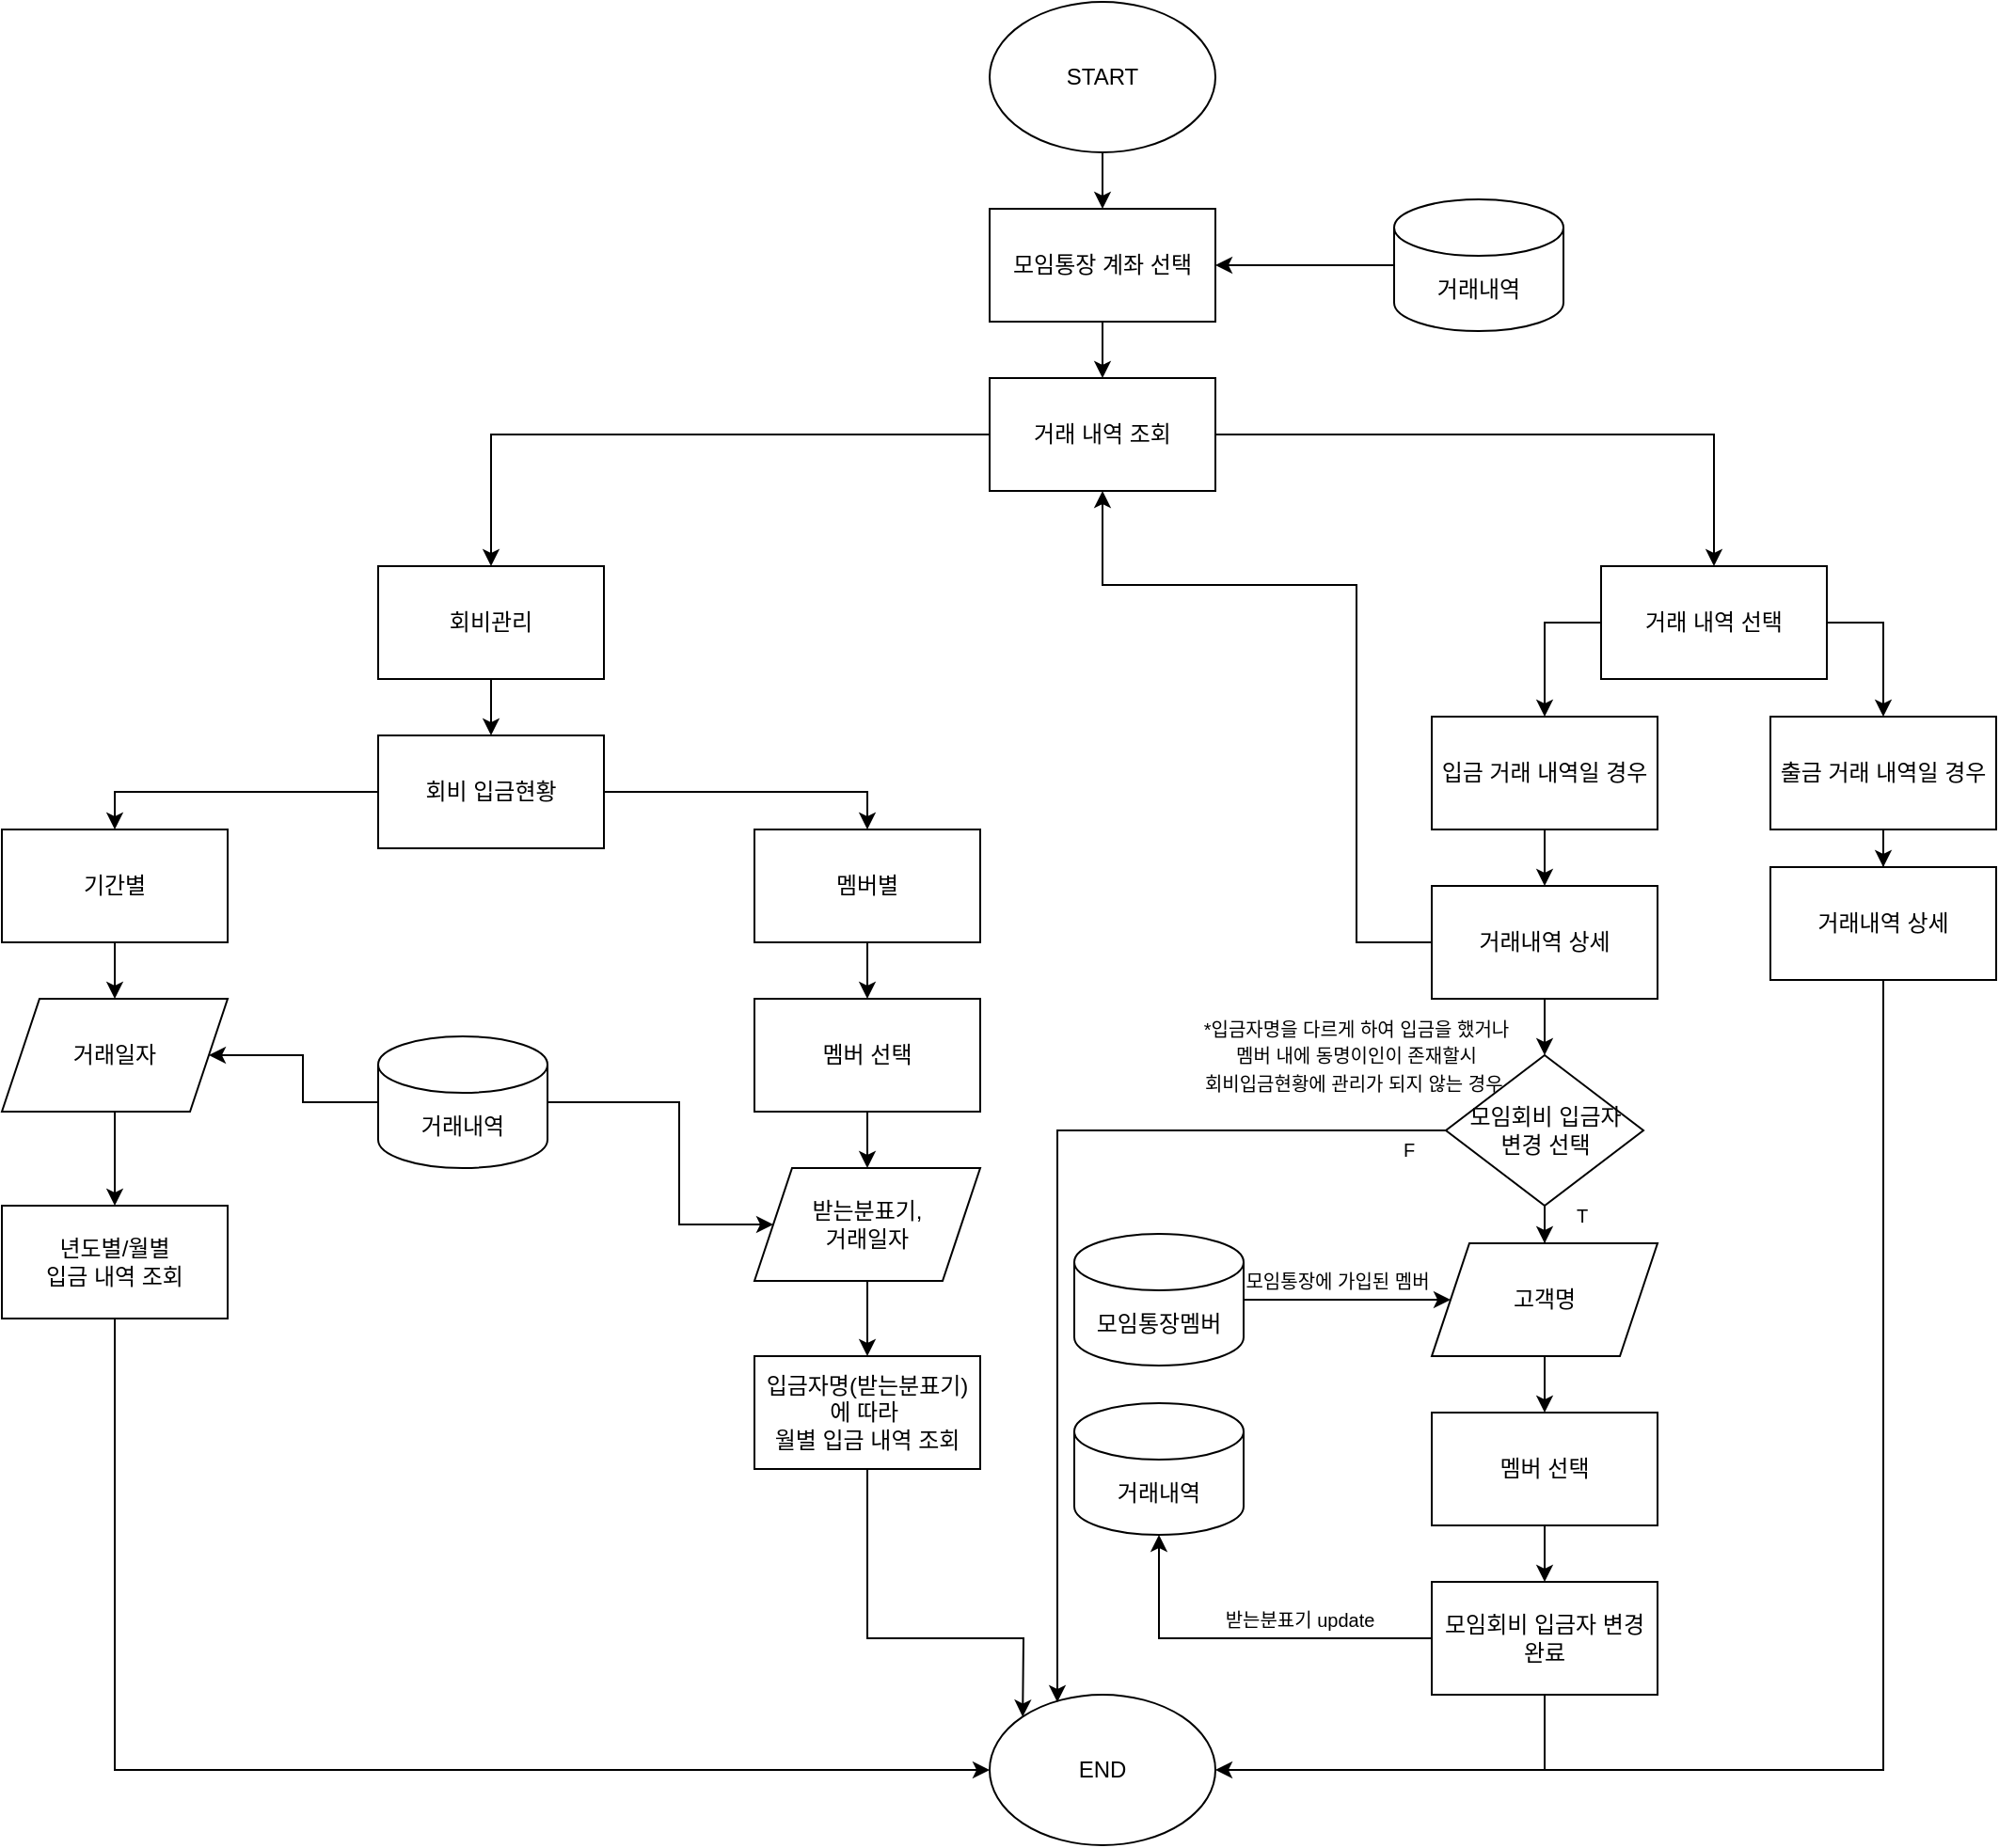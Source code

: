 <mxfile version="14.2.9" type="github">
  <diagram id="C5RBs43oDa-KdzZeNtuy" name="Page-1">
    <mxGraphModel dx="830" dy="549" grid="1" gridSize="10" guides="1" tooltips="1" connect="1" arrows="1" fold="1" page="1" pageScale="1" pageWidth="1169" pageHeight="1654" math="0" shadow="0">
      <root>
        <mxCell id="WIyWlLk6GJQsqaUBKTNV-0" />
        <mxCell id="WIyWlLk6GJQsqaUBKTNV-1" parent="WIyWlLk6GJQsqaUBKTNV-0" />
        <mxCell id="Bzb0bw2wv8bnMTNHn3xa-2" value="" style="edgeStyle=orthogonalEdgeStyle;rounded=0;orthogonalLoop=1;jettySize=auto;html=1;" edge="1" parent="WIyWlLk6GJQsqaUBKTNV-1" source="Bzb0bw2wv8bnMTNHn3xa-0" target="Bzb0bw2wv8bnMTNHn3xa-1">
          <mxGeometry relative="1" as="geometry" />
        </mxCell>
        <mxCell id="Bzb0bw2wv8bnMTNHn3xa-0" value="START" style="ellipse;whiteSpace=wrap;html=1;" vertex="1" parent="WIyWlLk6GJQsqaUBKTNV-1">
          <mxGeometry x="565" y="10" width="120" height="80" as="geometry" />
        </mxCell>
        <mxCell id="Bzb0bw2wv8bnMTNHn3xa-4" value="" style="edgeStyle=orthogonalEdgeStyle;rounded=0;orthogonalLoop=1;jettySize=auto;html=1;" edge="1" parent="WIyWlLk6GJQsqaUBKTNV-1" source="Bzb0bw2wv8bnMTNHn3xa-1" target="Bzb0bw2wv8bnMTNHn3xa-3">
          <mxGeometry relative="1" as="geometry" />
        </mxCell>
        <mxCell id="Bzb0bw2wv8bnMTNHn3xa-1" value="모임통장 계좌 선택" style="whiteSpace=wrap;html=1;" vertex="1" parent="WIyWlLk6GJQsqaUBKTNV-1">
          <mxGeometry x="565" y="120" width="120" height="60" as="geometry" />
        </mxCell>
        <mxCell id="Bzb0bw2wv8bnMTNHn3xa-8" value="" style="edgeStyle=orthogonalEdgeStyle;rounded=0;orthogonalLoop=1;jettySize=auto;html=1;" edge="1" parent="WIyWlLk6GJQsqaUBKTNV-1" source="Bzb0bw2wv8bnMTNHn3xa-3" target="Bzb0bw2wv8bnMTNHn3xa-7">
          <mxGeometry relative="1" as="geometry" />
        </mxCell>
        <mxCell id="Bzb0bw2wv8bnMTNHn3xa-3" value="거래 내역 조회" style="whiteSpace=wrap;html=1;" vertex="1" parent="WIyWlLk6GJQsqaUBKTNV-1">
          <mxGeometry x="565" y="210" width="120" height="60" as="geometry" />
        </mxCell>
        <mxCell id="Bzb0bw2wv8bnMTNHn3xa-11" value="" style="edgeStyle=orthogonalEdgeStyle;rounded=0;orthogonalLoop=1;jettySize=auto;html=1;" edge="1" parent="WIyWlLk6GJQsqaUBKTNV-1" source="Bzb0bw2wv8bnMTNHn3xa-7" target="Bzb0bw2wv8bnMTNHn3xa-9">
          <mxGeometry relative="1" as="geometry" />
        </mxCell>
        <mxCell id="Bzb0bw2wv8bnMTNHn3xa-7" value="회비관리" style="whiteSpace=wrap;html=1;" vertex="1" parent="WIyWlLk6GJQsqaUBKTNV-1">
          <mxGeometry x="240" y="310" width="120" height="60" as="geometry" />
        </mxCell>
        <mxCell id="Bzb0bw2wv8bnMTNHn3xa-13" value="" style="edgeStyle=orthogonalEdgeStyle;rounded=0;orthogonalLoop=1;jettySize=auto;html=1;entryX=0.5;entryY=0;entryDx=0;entryDy=0;" edge="1" parent="WIyWlLk6GJQsqaUBKTNV-1" source="Bzb0bw2wv8bnMTNHn3xa-9" target="Bzb0bw2wv8bnMTNHn3xa-12">
          <mxGeometry relative="1" as="geometry" />
        </mxCell>
        <mxCell id="Bzb0bw2wv8bnMTNHn3xa-15" value="" style="edgeStyle=orthogonalEdgeStyle;rounded=0;orthogonalLoop=1;jettySize=auto;html=1;entryX=0.5;entryY=0;entryDx=0;entryDy=0;" edge="1" parent="WIyWlLk6GJQsqaUBKTNV-1" source="Bzb0bw2wv8bnMTNHn3xa-9" target="Bzb0bw2wv8bnMTNHn3xa-14">
          <mxGeometry relative="1" as="geometry" />
        </mxCell>
        <mxCell id="Bzb0bw2wv8bnMTNHn3xa-9" value="회비 입금현황" style="whiteSpace=wrap;html=1;" vertex="1" parent="WIyWlLk6GJQsqaUBKTNV-1">
          <mxGeometry x="240" y="400" width="120" height="60" as="geometry" />
        </mxCell>
        <mxCell id="Bzb0bw2wv8bnMTNHn3xa-53" value="" style="edgeStyle=orthogonalEdgeStyle;rounded=0;orthogonalLoop=1;jettySize=auto;html=1;" edge="1" parent="WIyWlLk6GJQsqaUBKTNV-1" source="Bzb0bw2wv8bnMTNHn3xa-12" target="Bzb0bw2wv8bnMTNHn3xa-52">
          <mxGeometry relative="1" as="geometry" />
        </mxCell>
        <mxCell id="Bzb0bw2wv8bnMTNHn3xa-12" value="기간별" style="whiteSpace=wrap;html=1;" vertex="1" parent="WIyWlLk6GJQsqaUBKTNV-1">
          <mxGeometry x="40" y="450" width="120" height="60" as="geometry" />
        </mxCell>
        <mxCell id="Bzb0bw2wv8bnMTNHn3xa-19" value="" style="edgeStyle=orthogonalEdgeStyle;rounded=0;orthogonalLoop=1;jettySize=auto;html=1;" edge="1" parent="WIyWlLk6GJQsqaUBKTNV-1" source="Bzb0bw2wv8bnMTNHn3xa-14" target="Bzb0bw2wv8bnMTNHn3xa-18">
          <mxGeometry relative="1" as="geometry" />
        </mxCell>
        <mxCell id="Bzb0bw2wv8bnMTNHn3xa-14" value="멤버별" style="whiteSpace=wrap;html=1;" vertex="1" parent="WIyWlLk6GJQsqaUBKTNV-1">
          <mxGeometry x="440" y="450" width="120" height="60" as="geometry" />
        </mxCell>
        <mxCell id="Bzb0bw2wv8bnMTNHn3xa-16" value="년도별/월별 &lt;br&gt;입금 내역 조회" style="whiteSpace=wrap;html=1;" vertex="1" parent="WIyWlLk6GJQsqaUBKTNV-1">
          <mxGeometry x="40" y="650" width="120" height="60" as="geometry" />
        </mxCell>
        <mxCell id="Bzb0bw2wv8bnMTNHn3xa-49" value="" style="edgeStyle=orthogonalEdgeStyle;rounded=0;orthogonalLoop=1;jettySize=auto;html=1;" edge="1" parent="WIyWlLk6GJQsqaUBKTNV-1" source="Bzb0bw2wv8bnMTNHn3xa-18" target="Bzb0bw2wv8bnMTNHn3xa-48">
          <mxGeometry relative="1" as="geometry" />
        </mxCell>
        <mxCell id="Bzb0bw2wv8bnMTNHn3xa-18" value="멤버 선택" style="whiteSpace=wrap;html=1;" vertex="1" parent="WIyWlLk6GJQsqaUBKTNV-1">
          <mxGeometry x="440" y="540" width="120" height="60" as="geometry" />
        </mxCell>
        <mxCell id="Bzb0bw2wv8bnMTNHn3xa-20" value="입금자명(받는분표기)&lt;br&gt;에 따라&amp;nbsp;&lt;br&gt;월별 입금 내역 조회" style="whiteSpace=wrap;html=1;" vertex="1" parent="WIyWlLk6GJQsqaUBKTNV-1">
          <mxGeometry x="440" y="730" width="120" height="60" as="geometry" />
        </mxCell>
        <mxCell id="Bzb0bw2wv8bnMTNHn3xa-24" value="거래 내역 선택" style="rounded=0;whiteSpace=wrap;html=1;" vertex="1" parent="WIyWlLk6GJQsqaUBKTNV-1">
          <mxGeometry x="890" y="310" width="120" height="60" as="geometry" />
        </mxCell>
        <mxCell id="Bzb0bw2wv8bnMTNHn3xa-25" value="" style="endArrow=classic;html=1;exitX=1;exitY=0.5;exitDx=0;exitDy=0;entryX=0.5;entryY=0;entryDx=0;entryDy=0;rounded=0;" edge="1" parent="WIyWlLk6GJQsqaUBKTNV-1" source="Bzb0bw2wv8bnMTNHn3xa-3" target="Bzb0bw2wv8bnMTNHn3xa-24">
          <mxGeometry width="50" height="50" relative="1" as="geometry">
            <mxPoint x="680" y="410" as="sourcePoint" />
            <mxPoint x="950" y="300" as="targetPoint" />
            <Array as="points">
              <mxPoint x="950" y="240" />
            </Array>
          </mxGeometry>
        </mxCell>
        <mxCell id="Bzb0bw2wv8bnMTNHn3xa-29" value="" style="edgeStyle=orthogonalEdgeStyle;rounded=0;orthogonalLoop=1;jettySize=auto;html=1;exitX=0;exitY=0.5;exitDx=0;exitDy=0;" edge="1" parent="WIyWlLk6GJQsqaUBKTNV-1" source="Bzb0bw2wv8bnMTNHn3xa-24" target="Bzb0bw2wv8bnMTNHn3xa-28">
          <mxGeometry relative="1" as="geometry">
            <mxPoint x="890" y="430" as="sourcePoint" />
          </mxGeometry>
        </mxCell>
        <mxCell id="Bzb0bw2wv8bnMTNHn3xa-31" value="" style="edgeStyle=orthogonalEdgeStyle;rounded=0;orthogonalLoop=1;jettySize=auto;html=1;exitX=1;exitY=0.5;exitDx=0;exitDy=0;" edge="1" parent="WIyWlLk6GJQsqaUBKTNV-1" source="Bzb0bw2wv8bnMTNHn3xa-24" target="Bzb0bw2wv8bnMTNHn3xa-30">
          <mxGeometry relative="1" as="geometry">
            <mxPoint x="1020" y="430" as="sourcePoint" />
          </mxGeometry>
        </mxCell>
        <mxCell id="Bzb0bw2wv8bnMTNHn3xa-35" value="" style="edgeStyle=orthogonalEdgeStyle;rounded=0;orthogonalLoop=1;jettySize=auto;html=1;" edge="1" parent="WIyWlLk6GJQsqaUBKTNV-1" source="Bzb0bw2wv8bnMTNHn3xa-28" target="Bzb0bw2wv8bnMTNHn3xa-34">
          <mxGeometry relative="1" as="geometry" />
        </mxCell>
        <mxCell id="Bzb0bw2wv8bnMTNHn3xa-28" value="입금 거래 내역일 경우" style="whiteSpace=wrap;html=1;rounded=0;" vertex="1" parent="WIyWlLk6GJQsqaUBKTNV-1">
          <mxGeometry x="800" y="390" width="120" height="60" as="geometry" />
        </mxCell>
        <mxCell id="Bzb0bw2wv8bnMTNHn3xa-33" value="" style="edgeStyle=orthogonalEdgeStyle;rounded=0;orthogonalLoop=1;jettySize=auto;html=1;" edge="1" parent="WIyWlLk6GJQsqaUBKTNV-1" source="Bzb0bw2wv8bnMTNHn3xa-30" target="Bzb0bw2wv8bnMTNHn3xa-32">
          <mxGeometry relative="1" as="geometry" />
        </mxCell>
        <mxCell id="Bzb0bw2wv8bnMTNHn3xa-30" value="출금 거래 내역일 경우" style="whiteSpace=wrap;html=1;rounded=0;" vertex="1" parent="WIyWlLk6GJQsqaUBKTNV-1">
          <mxGeometry x="980" y="390" width="120" height="60" as="geometry" />
        </mxCell>
        <mxCell id="Bzb0bw2wv8bnMTNHn3xa-32" value="거래내역 상세" style="whiteSpace=wrap;html=1;rounded=0;" vertex="1" parent="WIyWlLk6GJQsqaUBKTNV-1">
          <mxGeometry x="980" y="470" width="120" height="60" as="geometry" />
        </mxCell>
        <mxCell id="Bzb0bw2wv8bnMTNHn3xa-60" value="" style="edgeStyle=orthogonalEdgeStyle;rounded=0;orthogonalLoop=1;jettySize=auto;html=1;" edge="1" parent="WIyWlLk6GJQsqaUBKTNV-1" source="Bzb0bw2wv8bnMTNHn3xa-34" target="Bzb0bw2wv8bnMTNHn3xa-59">
          <mxGeometry relative="1" as="geometry" />
        </mxCell>
        <mxCell id="Bzb0bw2wv8bnMTNHn3xa-34" value="거래내역 상세" style="whiteSpace=wrap;html=1;rounded=0;" vertex="1" parent="WIyWlLk6GJQsqaUBKTNV-1">
          <mxGeometry x="800" y="480" width="120" height="60" as="geometry" />
        </mxCell>
        <mxCell id="Bzb0bw2wv8bnMTNHn3xa-38" value="" style="endArrow=classic;html=1;entryX=0.5;entryY=1;entryDx=0;entryDy=0;exitX=0;exitY=0.5;exitDx=0;exitDy=0;rounded=0;" edge="1" parent="WIyWlLk6GJQsqaUBKTNV-1" source="Bzb0bw2wv8bnMTNHn3xa-34" target="Bzb0bw2wv8bnMTNHn3xa-3">
          <mxGeometry width="50" height="50" relative="1" as="geometry">
            <mxPoint x="760" y="510" as="sourcePoint" />
            <mxPoint x="620" y="360" as="targetPoint" />
            <Array as="points">
              <mxPoint x="760" y="510" />
              <mxPoint x="760" y="320" />
              <mxPoint x="625" y="320" />
            </Array>
          </mxGeometry>
        </mxCell>
        <mxCell id="Bzb0bw2wv8bnMTNHn3xa-42" value="" style="edgeStyle=orthogonalEdgeStyle;rounded=0;orthogonalLoop=1;jettySize=auto;html=1;" edge="1" parent="WIyWlLk6GJQsqaUBKTNV-1" source="Bzb0bw2wv8bnMTNHn3xa-39" target="Bzb0bw2wv8bnMTNHn3xa-41">
          <mxGeometry relative="1" as="geometry" />
        </mxCell>
        <mxCell id="Bzb0bw2wv8bnMTNHn3xa-39" value="멤버 선택" style="whiteSpace=wrap;html=1;rounded=0;" vertex="1" parent="WIyWlLk6GJQsqaUBKTNV-1">
          <mxGeometry x="800" y="760" width="120" height="60" as="geometry" />
        </mxCell>
        <mxCell id="Bzb0bw2wv8bnMTNHn3xa-72" value="" style="edgeStyle=orthogonalEdgeStyle;rounded=0;orthogonalLoop=1;jettySize=auto;html=1;fontSize=10;" edge="1" parent="WIyWlLk6GJQsqaUBKTNV-1" source="Bzb0bw2wv8bnMTNHn3xa-41" target="Bzb0bw2wv8bnMTNHn3xa-71">
          <mxGeometry relative="1" as="geometry">
            <Array as="points">
              <mxPoint x="655" y="880" />
            </Array>
          </mxGeometry>
        </mxCell>
        <mxCell id="Bzb0bw2wv8bnMTNHn3xa-41" value="모임회비 입금자 변경&lt;br&gt;완료" style="whiteSpace=wrap;html=1;rounded=0;" vertex="1" parent="WIyWlLk6GJQsqaUBKTNV-1">
          <mxGeometry x="800" y="850" width="120" height="60" as="geometry" />
        </mxCell>
        <mxCell id="Bzb0bw2wv8bnMTNHn3xa-43" value="&lt;font style=&quot;font-size: 10px&quot;&gt;*입금자명을 다르게 하여 입금을 했거나 &lt;br&gt;멤버 내에 동명이인이 존재할시 &lt;br&gt;회비입금현황에 관리가 되지 않는 경우&amp;nbsp;&lt;/font&gt;" style="text;html=1;strokeColor=none;fillColor=none;align=center;verticalAlign=middle;whiteSpace=wrap;rounded=0;" vertex="1" parent="WIyWlLk6GJQsqaUBKTNV-1">
          <mxGeometry x="670" y="545" width="180" height="50" as="geometry" />
        </mxCell>
        <mxCell id="Bzb0bw2wv8bnMTNHn3xa-55" value="" style="edgeStyle=orthogonalEdgeStyle;rounded=0;orthogonalLoop=1;jettySize=auto;html=1;" edge="1" parent="WIyWlLk6GJQsqaUBKTNV-1" source="Bzb0bw2wv8bnMTNHn3xa-44" target="Bzb0bw2wv8bnMTNHn3xa-52">
          <mxGeometry relative="1" as="geometry" />
        </mxCell>
        <mxCell id="Bzb0bw2wv8bnMTNHn3xa-44" value="거래내역" style="shape=cylinder3;whiteSpace=wrap;html=1;boundedLbl=1;backgroundOutline=1;size=15;" vertex="1" parent="WIyWlLk6GJQsqaUBKTNV-1">
          <mxGeometry x="240" y="560" width="90" height="70" as="geometry" />
        </mxCell>
        <mxCell id="Bzb0bw2wv8bnMTNHn3xa-51" value="" style="edgeStyle=orthogonalEdgeStyle;rounded=0;orthogonalLoop=1;jettySize=auto;html=1;" edge="1" parent="WIyWlLk6GJQsqaUBKTNV-1" source="Bzb0bw2wv8bnMTNHn3xa-48" target="Bzb0bw2wv8bnMTNHn3xa-20">
          <mxGeometry relative="1" as="geometry" />
        </mxCell>
        <mxCell id="Bzb0bw2wv8bnMTNHn3xa-48" value="받는분표기, &lt;br&gt;거래일자" style="shape=parallelogram;perimeter=parallelogramPerimeter;whiteSpace=wrap;html=1;fixedSize=1;" vertex="1" parent="WIyWlLk6GJQsqaUBKTNV-1">
          <mxGeometry x="440" y="630" width="120" height="60" as="geometry" />
        </mxCell>
        <mxCell id="Bzb0bw2wv8bnMTNHn3xa-50" value="" style="endArrow=classic;html=1;exitX=1;exitY=0.5;exitDx=0;exitDy=0;exitPerimeter=0;entryX=0;entryY=0.5;entryDx=0;entryDy=0;rounded=0;" edge="1" parent="WIyWlLk6GJQsqaUBKTNV-1" source="Bzb0bw2wv8bnMTNHn3xa-44" target="Bzb0bw2wv8bnMTNHn3xa-48">
          <mxGeometry width="50" height="50" relative="1" as="geometry">
            <mxPoint x="530" y="630" as="sourcePoint" />
            <mxPoint x="580" y="580" as="targetPoint" />
            <Array as="points">
              <mxPoint x="400" y="595" />
              <mxPoint x="400" y="660" />
            </Array>
          </mxGeometry>
        </mxCell>
        <mxCell id="Bzb0bw2wv8bnMTNHn3xa-54" value="" style="edgeStyle=orthogonalEdgeStyle;rounded=0;orthogonalLoop=1;jettySize=auto;html=1;" edge="1" parent="WIyWlLk6GJQsqaUBKTNV-1" source="Bzb0bw2wv8bnMTNHn3xa-52" target="Bzb0bw2wv8bnMTNHn3xa-16">
          <mxGeometry relative="1" as="geometry" />
        </mxCell>
        <mxCell id="Bzb0bw2wv8bnMTNHn3xa-52" value="거래일자" style="shape=parallelogram;perimeter=parallelogramPerimeter;whiteSpace=wrap;html=1;fixedSize=1;" vertex="1" parent="WIyWlLk6GJQsqaUBKTNV-1">
          <mxGeometry x="40" y="540" width="120" height="60" as="geometry" />
        </mxCell>
        <mxCell id="Bzb0bw2wv8bnMTNHn3xa-56" value="END" style="ellipse;whiteSpace=wrap;html=1;" vertex="1" parent="WIyWlLk6GJQsqaUBKTNV-1">
          <mxGeometry x="565" y="910" width="120" height="80" as="geometry" />
        </mxCell>
        <mxCell id="Bzb0bw2wv8bnMTNHn3xa-57" value="" style="endArrow=classic;html=1;exitX=0.5;exitY=1;exitDx=0;exitDy=0;entryX=0;entryY=0.5;entryDx=0;entryDy=0;rounded=0;" edge="1" parent="WIyWlLk6GJQsqaUBKTNV-1" source="Bzb0bw2wv8bnMTNHn3xa-16" target="Bzb0bw2wv8bnMTNHn3xa-56">
          <mxGeometry width="50" height="50" relative="1" as="geometry">
            <mxPoint x="470" y="790" as="sourcePoint" />
            <mxPoint x="520" y="740" as="targetPoint" />
            <Array as="points">
              <mxPoint x="100" y="950" />
            </Array>
          </mxGeometry>
        </mxCell>
        <mxCell id="Bzb0bw2wv8bnMTNHn3xa-58" value="" style="endArrow=classic;html=1;exitX=0.5;exitY=1;exitDx=0;exitDy=0;entryX=0;entryY=0;entryDx=0;entryDy=0;rounded=0;" edge="1" parent="WIyWlLk6GJQsqaUBKTNV-1" source="Bzb0bw2wv8bnMTNHn3xa-20" target="Bzb0bw2wv8bnMTNHn3xa-56">
          <mxGeometry width="50" height="50" relative="1" as="geometry">
            <mxPoint x="470" y="790" as="sourcePoint" />
            <mxPoint x="520" y="740" as="targetPoint" />
            <Array as="points">
              <mxPoint x="500" y="880" />
              <mxPoint x="583" y="880" />
            </Array>
          </mxGeometry>
        </mxCell>
        <mxCell id="Bzb0bw2wv8bnMTNHn3xa-63" value="" style="edgeStyle=orthogonalEdgeStyle;rounded=0;orthogonalLoop=1;jettySize=auto;html=1;" edge="1" parent="WIyWlLk6GJQsqaUBKTNV-1" source="Bzb0bw2wv8bnMTNHn3xa-59" target="Bzb0bw2wv8bnMTNHn3xa-62">
          <mxGeometry relative="1" as="geometry" />
        </mxCell>
        <mxCell id="Bzb0bw2wv8bnMTNHn3xa-59" value="&lt;span&gt;모임회비 입금자&lt;br&gt;변경&amp;nbsp;&lt;/span&gt;&lt;span&gt;선택&lt;/span&gt;" style="rhombus;whiteSpace=wrap;html=1;" vertex="1" parent="WIyWlLk6GJQsqaUBKTNV-1">
          <mxGeometry x="807.5" y="570" width="105" height="80" as="geometry" />
        </mxCell>
        <mxCell id="Bzb0bw2wv8bnMTNHn3xa-66" value="" style="edgeStyle=orthogonalEdgeStyle;rounded=0;orthogonalLoop=1;jettySize=auto;html=1;" edge="1" parent="WIyWlLk6GJQsqaUBKTNV-1" source="Bzb0bw2wv8bnMTNHn3xa-62" target="Bzb0bw2wv8bnMTNHn3xa-39">
          <mxGeometry relative="1" as="geometry" />
        </mxCell>
        <mxCell id="Bzb0bw2wv8bnMTNHn3xa-62" value="고객명" style="shape=parallelogram;perimeter=parallelogramPerimeter;whiteSpace=wrap;html=1;fixedSize=1;" vertex="1" parent="WIyWlLk6GJQsqaUBKTNV-1">
          <mxGeometry x="800" y="670" width="120" height="60" as="geometry" />
        </mxCell>
        <mxCell id="Bzb0bw2wv8bnMTNHn3xa-65" value="" style="edgeStyle=orthogonalEdgeStyle;rounded=0;orthogonalLoop=1;jettySize=auto;html=1;" edge="1" parent="WIyWlLk6GJQsqaUBKTNV-1" source="Bzb0bw2wv8bnMTNHn3xa-64" target="Bzb0bw2wv8bnMTNHn3xa-62">
          <mxGeometry relative="1" as="geometry" />
        </mxCell>
        <mxCell id="Bzb0bw2wv8bnMTNHn3xa-64" value="모임통장멤버" style="shape=cylinder3;whiteSpace=wrap;html=1;boundedLbl=1;backgroundOutline=1;size=15;" vertex="1" parent="WIyWlLk6GJQsqaUBKTNV-1">
          <mxGeometry x="610" y="665" width="90" height="70" as="geometry" />
        </mxCell>
        <mxCell id="Bzb0bw2wv8bnMTNHn3xa-67" value="모임통장에 가입된 멤버" style="text;html=1;strokeColor=none;fillColor=none;align=center;verticalAlign=middle;whiteSpace=wrap;rounded=0;fontSize=10;" vertex="1" parent="WIyWlLk6GJQsqaUBKTNV-1">
          <mxGeometry x="690" y="680" width="120" height="20" as="geometry" />
        </mxCell>
        <mxCell id="Bzb0bw2wv8bnMTNHn3xa-68" value="" style="endArrow=classic;html=1;fontSize=10;exitX=0;exitY=0.5;exitDx=0;exitDy=0;entryX=0.3;entryY=0.05;entryDx=0;entryDy=0;entryPerimeter=0;rounded=0;" edge="1" parent="WIyWlLk6GJQsqaUBKTNV-1" source="Bzb0bw2wv8bnMTNHn3xa-59" target="Bzb0bw2wv8bnMTNHn3xa-56">
          <mxGeometry width="50" height="50" relative="1" as="geometry">
            <mxPoint x="800" y="760" as="sourcePoint" />
            <mxPoint x="850" y="710" as="targetPoint" />
            <Array as="points">
              <mxPoint x="601" y="610" />
            </Array>
          </mxGeometry>
        </mxCell>
        <mxCell id="Bzb0bw2wv8bnMTNHn3xa-69" value="거래내역" style="shape=cylinder3;whiteSpace=wrap;html=1;boundedLbl=1;backgroundOutline=1;size=15;" vertex="1" parent="WIyWlLk6GJQsqaUBKTNV-1">
          <mxGeometry x="780" y="115" width="90" height="70" as="geometry" />
        </mxCell>
        <mxCell id="Bzb0bw2wv8bnMTNHn3xa-70" value="" style="endArrow=classic;html=1;fontSize=10;exitX=0;exitY=0.5;exitDx=0;exitDy=0;exitPerimeter=0;entryX=1;entryY=0.5;entryDx=0;entryDy=0;" edge="1" parent="WIyWlLk6GJQsqaUBKTNV-1" source="Bzb0bw2wv8bnMTNHn3xa-69" target="Bzb0bw2wv8bnMTNHn3xa-1">
          <mxGeometry width="50" height="50" relative="1" as="geometry">
            <mxPoint x="750" y="280" as="sourcePoint" />
            <mxPoint x="800" y="230" as="targetPoint" />
          </mxGeometry>
        </mxCell>
        <mxCell id="Bzb0bw2wv8bnMTNHn3xa-71" value="거래내역" style="shape=cylinder3;whiteSpace=wrap;html=1;boundedLbl=1;backgroundOutline=1;size=15;" vertex="1" parent="WIyWlLk6GJQsqaUBKTNV-1">
          <mxGeometry x="610" y="755" width="90" height="70" as="geometry" />
        </mxCell>
        <mxCell id="Bzb0bw2wv8bnMTNHn3xa-73" value="받는분표기 update" style="text;html=1;strokeColor=none;fillColor=none;align=center;verticalAlign=middle;whiteSpace=wrap;rounded=0;fontSize=10;" vertex="1" parent="WIyWlLk6GJQsqaUBKTNV-1">
          <mxGeometry x="670" y="860" width="120" height="20" as="geometry" />
        </mxCell>
        <mxCell id="Bzb0bw2wv8bnMTNHn3xa-74" value="" style="endArrow=classic;html=1;fontSize=10;exitX=0.5;exitY=1;exitDx=0;exitDy=0;entryX=1;entryY=0.5;entryDx=0;entryDy=0;rounded=0;" edge="1" parent="WIyWlLk6GJQsqaUBKTNV-1" source="Bzb0bw2wv8bnMTNHn3xa-41" target="Bzb0bw2wv8bnMTNHn3xa-56">
          <mxGeometry width="50" height="50" relative="1" as="geometry">
            <mxPoint x="760" y="790" as="sourcePoint" />
            <mxPoint x="810" y="740" as="targetPoint" />
            <Array as="points">
              <mxPoint x="860" y="950" />
            </Array>
          </mxGeometry>
        </mxCell>
        <mxCell id="Bzb0bw2wv8bnMTNHn3xa-75" value="F" style="text;html=1;strokeColor=none;fillColor=none;align=center;verticalAlign=middle;whiteSpace=wrap;rounded=0;fontSize=10;" vertex="1" parent="WIyWlLk6GJQsqaUBKTNV-1">
          <mxGeometry x="767.5" y="610" width="40" height="20" as="geometry" />
        </mxCell>
        <mxCell id="Bzb0bw2wv8bnMTNHn3xa-76" value="T" style="text;html=1;strokeColor=none;fillColor=none;align=center;verticalAlign=middle;whiteSpace=wrap;rounded=0;fontSize=10;" vertex="1" parent="WIyWlLk6GJQsqaUBKTNV-1">
          <mxGeometry x="860" y="645" width="40" height="20" as="geometry" />
        </mxCell>
        <mxCell id="Bzb0bw2wv8bnMTNHn3xa-77" value="" style="endArrow=none;html=1;fontSize=10;entryX=0.5;entryY=1;entryDx=0;entryDy=0;rounded=0;" edge="1" parent="WIyWlLk6GJQsqaUBKTNV-1" target="Bzb0bw2wv8bnMTNHn3xa-32">
          <mxGeometry width="50" height="50" relative="1" as="geometry">
            <mxPoint x="860" y="950" as="sourcePoint" />
            <mxPoint x="830" y="760" as="targetPoint" />
            <Array as="points">
              <mxPoint x="1040" y="950" />
            </Array>
          </mxGeometry>
        </mxCell>
      </root>
    </mxGraphModel>
  </diagram>
</mxfile>
